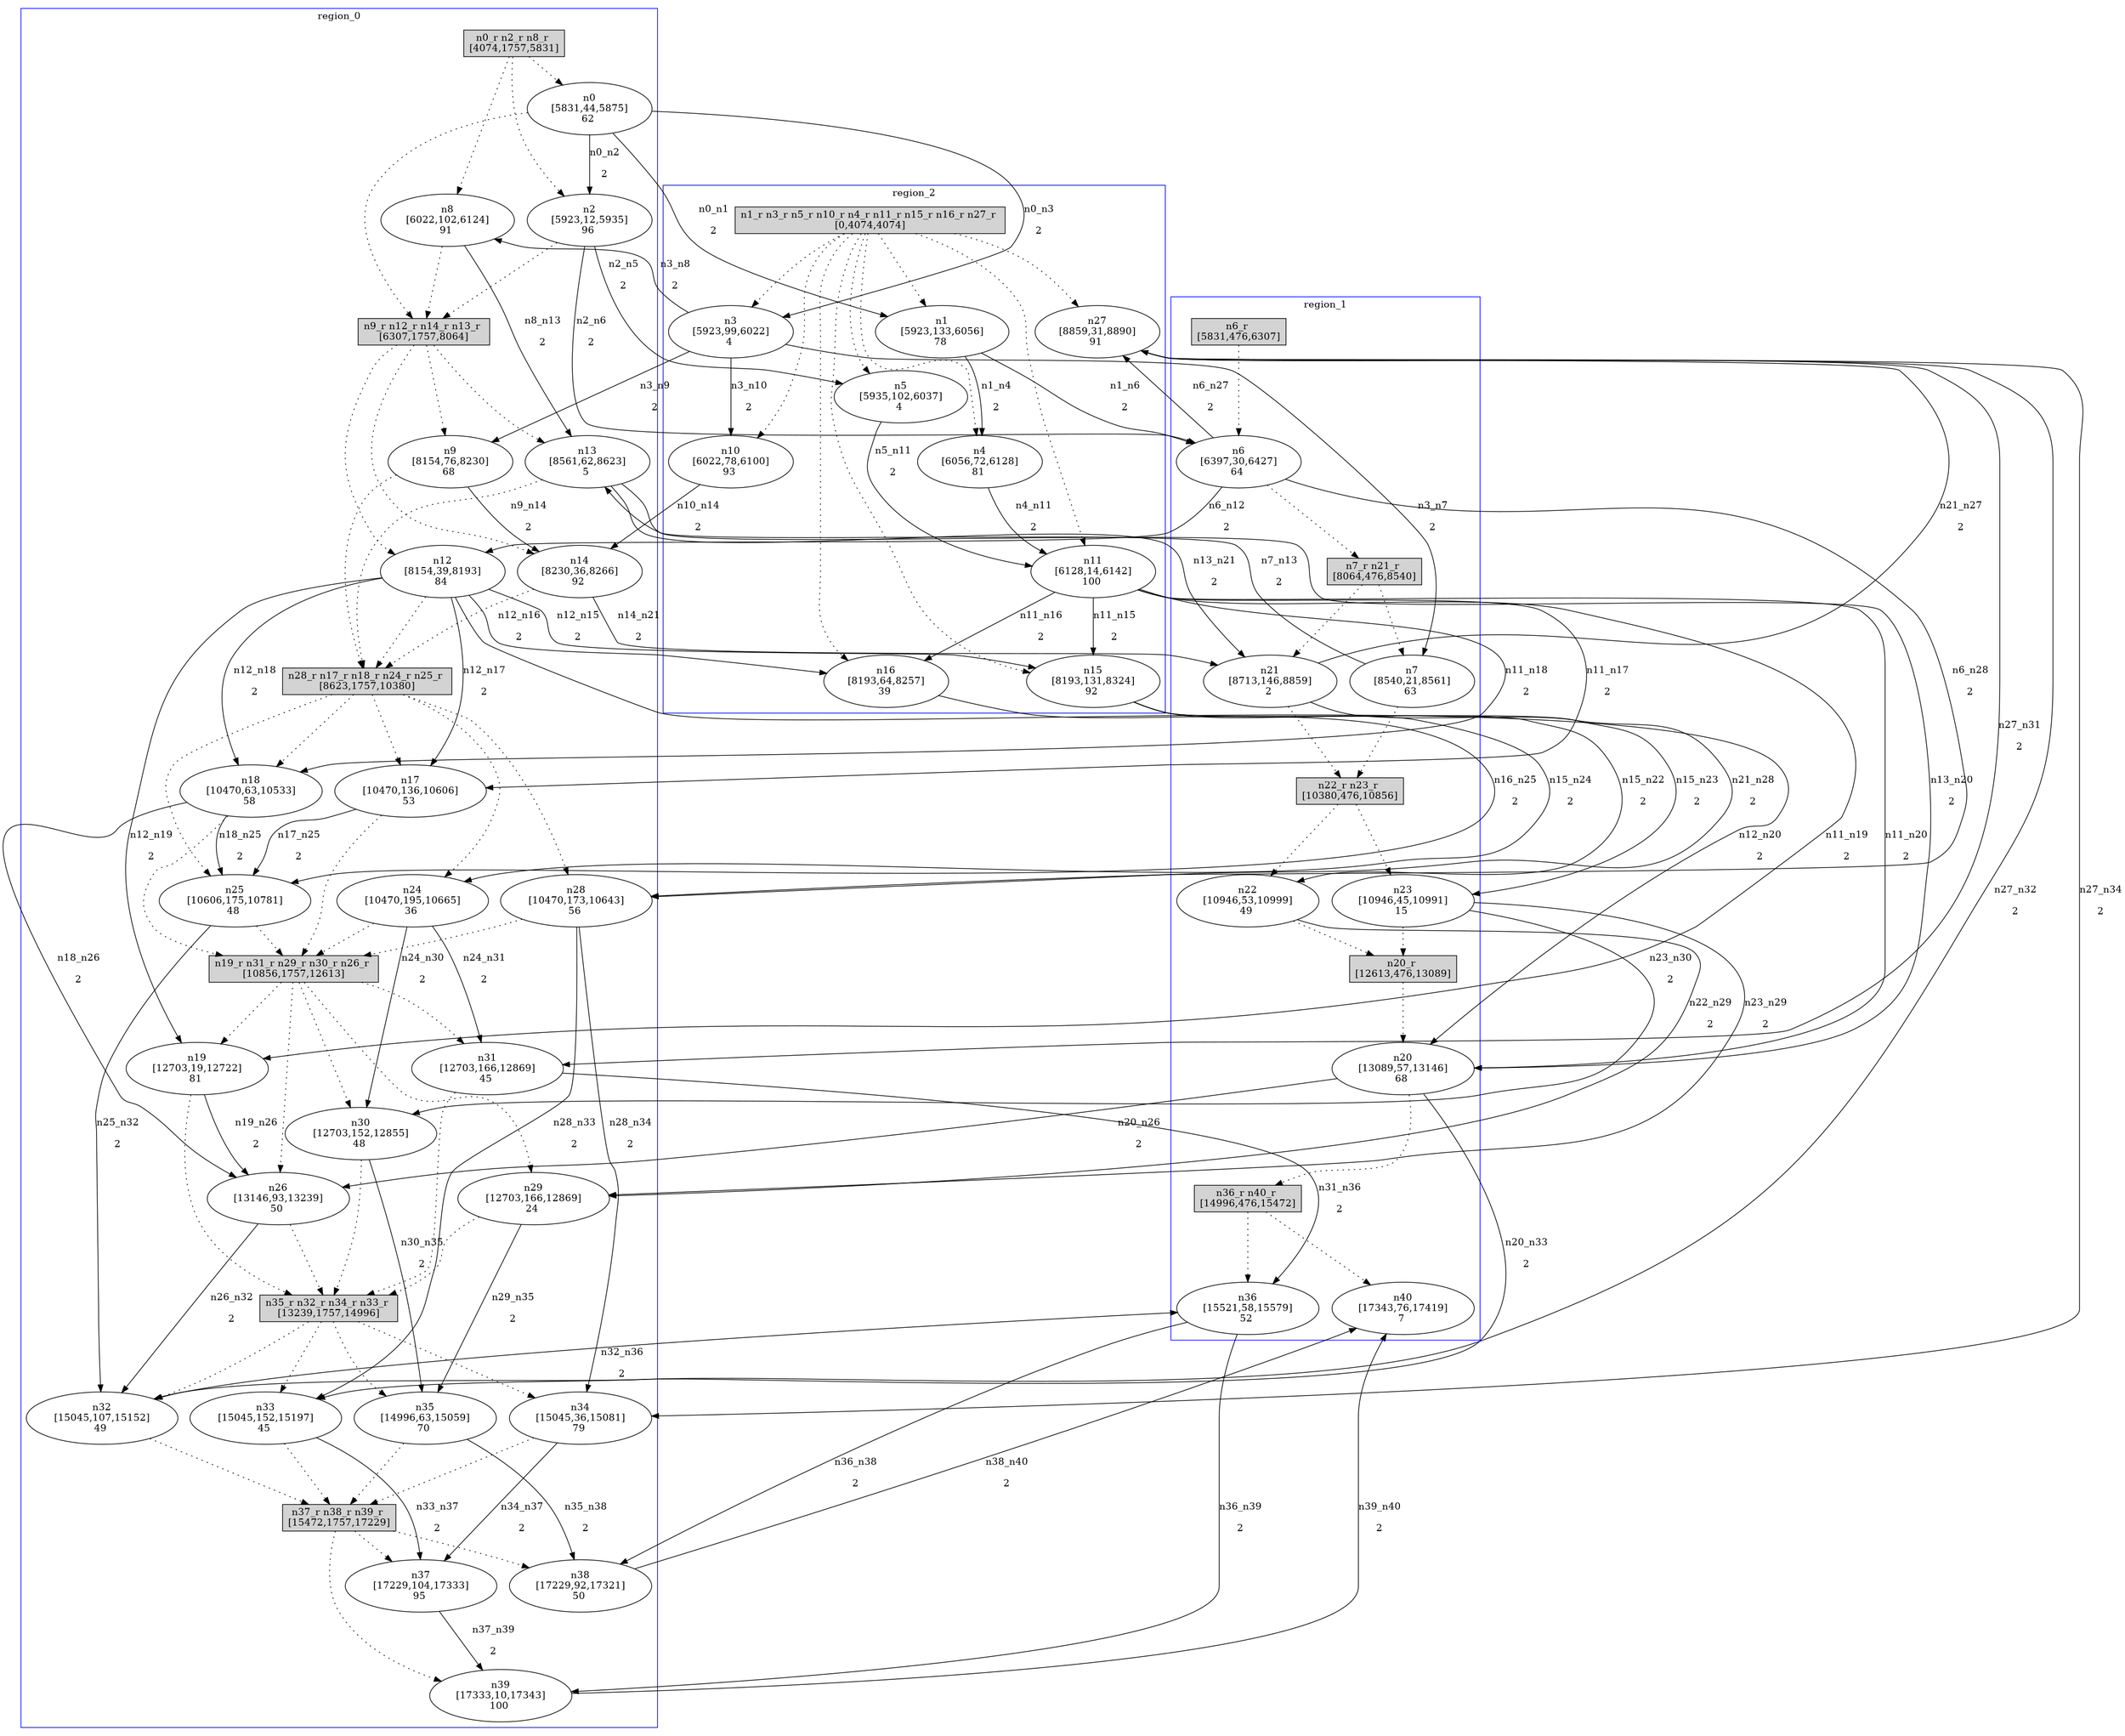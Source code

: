 //3-LSsolveMIPnSolStatus 2.
//4-SL 17419.
//5-LSsolveMIPsolveTime(double) 0.176964.
//6-reconfigurateNum(int) 12.
//7-reconfigurateTime(int) 16996.
digraph test_0 {
	size="28,40";
	subgraph cluster0 {
		stytle=filled;
		color=blue;
		label=region_0;
		reconfNode_0_1 [ shape = box, style = filled, label = "n0_r n2_r n8_r \n[4074,1757,5831]" ];
		n0 [ label="n0\n[5831,44,5875]\n62 " ];
		n2 [ label="n2\n[5923,12,5935]\n96 " ];
		n8 [ label="n8\n[6022,102,6124]\n91 " ];
		reconfNode_0_1 -> n0 [ style = dotted ];
		reconfNode_0_1 -> n2 [ style = dotted ];
		reconfNode_0_1 -> n8 [ style = dotted ];
		n0 -> reconfNode_0_2 [ style = dotted ];
		n2 -> reconfNode_0_2 [ style = dotted ];
		n8 -> reconfNode_0_2 [ style = dotted ];
		reconfNode_0_2 [ shape = box, style = filled, label = "n9_r n12_r n14_r n13_r \n[6307,1757,8064]" ];
		n9 [ label="n9\n[8154,76,8230]\n68 " ];
		n12 [ label="n12\n[8154,39,8193]\n84 " ];
		n14 [ label="n14\n[8230,36,8266]\n92 " ];
		n13 [ label="n13\n[8561,62,8623]\n5 " ];
		reconfNode_0_2 -> n9 [ style = dotted ];
		reconfNode_0_2 -> n12 [ style = dotted ];
		reconfNode_0_2 -> n14 [ style = dotted ];
		reconfNode_0_2 -> n13 [ style = dotted ];
		n9 -> reconfNode_0_3 [ style = dotted ];
		n12 -> reconfNode_0_3 [ style = dotted ];
		n14 -> reconfNode_0_3 [ style = dotted ];
		n13 -> reconfNode_0_3 [ style = dotted ];
		reconfNode_0_3 [ shape = box, style = filled, label = "n28_r n17_r n18_r n24_r n25_r \n[8623,1757,10380]" ];
		n28 [ label="n28\n[10470,173,10643]\n56 " ];
		n17 [ label="n17\n[10470,136,10606]\n53 " ];
		n18 [ label="n18\n[10470,63,10533]\n58 " ];
		n24 [ label="n24\n[10470,195,10665]\n36 " ];
		n25 [ label="n25\n[10606,175,10781]\n48 " ];
		reconfNode_0_3 -> n28 [ style = dotted ];
		reconfNode_0_3 -> n17 [ style = dotted ];
		reconfNode_0_3 -> n18 [ style = dotted ];
		reconfNode_0_3 -> n24 [ style = dotted ];
		reconfNode_0_3 -> n25 [ style = dotted ];
		n28 -> reconfNode_0_4 [ style = dotted ];
		n17 -> reconfNode_0_4 [ style = dotted ];
		n18 -> reconfNode_0_4 [ style = dotted ];
		n24 -> reconfNode_0_4 [ style = dotted ];
		n25 -> reconfNode_0_4 [ style = dotted ];
		reconfNode_0_4 [ shape = box, style = filled, label = "n19_r n31_r n29_r n30_r n26_r \n[10856,1757,12613]" ];
		n19 [ label="n19\n[12703,19,12722]\n81 " ];
		n31 [ label="n31\n[12703,166,12869]\n45 " ];
		n29 [ label="n29\n[12703,166,12869]\n24 " ];
		n30 [ label="n30\n[12703,152,12855]\n48 " ];
		n26 [ label="n26\n[13146,93,13239]\n50 " ];
		reconfNode_0_4 -> n19 [ style = dotted ];
		reconfNode_0_4 -> n31 [ style = dotted ];
		reconfNode_0_4 -> n29 [ style = dotted ];
		reconfNode_0_4 -> n30 [ style = dotted ];
		reconfNode_0_4 -> n26 [ style = dotted ];
		n19 -> reconfNode_0_5 [ style = dotted ];
		n31 -> reconfNode_0_5 [ style = dotted ];
		n29 -> reconfNode_0_5 [ style = dotted ];
		n30 -> reconfNode_0_5 [ style = dotted ];
		n26 -> reconfNode_0_5 [ style = dotted ];
		reconfNode_0_5 [ shape = box, style = filled, label = "n35_r n32_r n34_r n33_r \n[13239,1757,14996]" ];
		n35 [ label="n35\n[14996,63,15059]\n70 " ];
		n32 [ label="n32\n[15045,107,15152]\n49 " ];
		n34 [ label="n34\n[15045,36,15081]\n79 " ];
		n33 [ label="n33\n[15045,152,15197]\n45 " ];
		reconfNode_0_5 -> n35 [ style = dotted ];
		reconfNode_0_5 -> n32 [ style = dotted ];
		reconfNode_0_5 -> n34 [ style = dotted ];
		reconfNode_0_5 -> n33 [ style = dotted ];
		n35 -> reconfNode_0_6 [ style = dotted ];
		n32 -> reconfNode_0_6 [ style = dotted ];
		n34 -> reconfNode_0_6 [ style = dotted ];
		n33 -> reconfNode_0_6 [ style = dotted ];
		reconfNode_0_6 [ shape = box, style = filled, label = "n37_r n38_r n39_r \n[15472,1757,17229]" ];
		n37 [ label="n37\n[17229,104,17333]\n95 " ];
		n38 [ label="n38\n[17229,92,17321]\n50 " ];
		n39 [ label="n39\n[17333,10,17343]\n100 " ];
		reconfNode_0_6 -> n37 [ style = dotted ];
		reconfNode_0_6 -> n38 [ style = dotted ];
		reconfNode_0_6 -> n39 [ style = dotted ];
	}
	subgraph cluster1 {
		stytle=filled;
		color=blue;
		label=region_1;
		reconfNode_1_1 [ shape = box, style = filled, label = "n6_r \n[5831,476,6307]" ];
		n6 [ label="n6\n[6397,30,6427]\n64 " ];
		reconfNode_1_1 -> n6 [ style = dotted ];
		n6 -> reconfNode_1_2 [ style = dotted ];
		reconfNode_1_2 [ shape = box, style = filled, label = "n7_r n21_r \n[8064,476,8540]" ];
		n7 [ label="n7\n[8540,21,8561]\n63 " ];
		n21 [ label="n21\n[8713,146,8859]\n2 " ];
		reconfNode_1_2 -> n7 [ style = dotted ];
		reconfNode_1_2 -> n21 [ style = dotted ];
		n7 -> reconfNode_1_3 [ style = dotted ];
		n21 -> reconfNode_1_3 [ style = dotted ];
		reconfNode_1_3 [ shape = box, style = filled, label = "n22_r n23_r \n[10380,476,10856]" ];
		n22 [ label="n22\n[10946,53,10999]\n49 " ];
		n23 [ label="n23\n[10946,45,10991]\n15 " ];
		reconfNode_1_3 -> n22 [ style = dotted ];
		reconfNode_1_3 -> n23 [ style = dotted ];
		n22 -> reconfNode_1_4 [ style = dotted ];
		n23 -> reconfNode_1_4 [ style = dotted ];
		reconfNode_1_4 [ shape = box, style = filled, label = "n20_r \n[12613,476,13089]" ];
		n20 [ label="n20\n[13089,57,13146]\n68 " ];
		reconfNode_1_4 -> n20 [ style = dotted ];
		n20 -> reconfNode_1_5 [ style = dotted ];
		reconfNode_1_5 [ shape = box, style = filled, label = "n36_r n40_r \n[14996,476,15472]" ];
		n36 [ label="n36\n[15521,58,15579]\n52 " ];
		n40 [ label="n40\n[17343,76,17419]\n7 " ];
		reconfNode_1_5 -> n36 [ style = dotted ];
		reconfNode_1_5 -> n40 [ style = dotted ];
	}
	subgraph cluster2 {
		stytle=filled;
		color=blue;
		label=region_2;
		reconfNode_2_1 [ shape = box, style = filled, label = "n1_r n3_r n5_r n10_r n4_r n11_r n15_r n16_r n27_r \n[0,4074,4074]" ];
		n1 [ label="n1\n[5923,133,6056]\n78 " ];
		n3 [ label="n3\n[5923,99,6022]\n4 " ];
		n5 [ label="n5\n[5935,102,6037]\n4 " ];
		n10 [ label="n10\n[6022,78,6100]\n93 " ];
		n4 [ label="n4\n[6056,72,6128]\n81 " ];
		n11 [ label="n11\n[6128,14,6142]\n100 " ];
		n15 [ label="n15\n[8193,131,8324]\n92 " ];
		n16 [ label="n16\n[8193,64,8257]\n39 " ];
		n27 [ label="n27\n[8859,31,8890]\n91 " ];
		reconfNode_2_1 -> n1 [ style = dotted ];
		reconfNode_2_1 -> n3 [ style = dotted ];
		reconfNode_2_1 -> n5 [ style = dotted ];
		reconfNode_2_1 -> n10 [ style = dotted ];
		reconfNode_2_1 -> n4 [ style = dotted ];
		reconfNode_2_1 -> n11 [ style = dotted ];
		reconfNode_2_1 -> n15 [ style = dotted ];
		reconfNode_2_1 -> n16 [ style = dotted ];
		reconfNode_2_1 -> n27 [ style = dotted ];
	}
	n0 -> n1 [ label="n0_n1\n2" ];
	n0 -> n2 [ label="n0_n2\n2" ];
	n0 -> n3 [ label="n0_n3\n2" ];
	n1 -> n4 [ label="n1_n4\n2" ];
	n1 -> n6 [ label="n1_n6\n2" ];
	n2 -> n5 [ label="n2_n5\n2" ];
	n2 -> n6 [ label="n2_n6\n2" ];
	n3 -> n7 [ label="n3_n7\n2" ];
	n3 -> n8 [ label="n3_n8\n2" ];
	n3 -> n9 [ label="n3_n9\n2" ];
	n3 -> n10 [ label="n3_n10\n2" ];
	n4 -> n11 [ label="n4_n11\n2" ];
	n6 -> n12 [ label="n6_n12\n2" ];
	n6 -> n27 [ label="n6_n27\n2" ];
	n6 -> n28 [ label="n6_n28\n2" ];
	n5 -> n11 [ label="n5_n11\n2" ];
	n7 -> n13 [ label="n7_n13\n2" ];
	n8 -> n13 [ label="n8_n13\n2" ];
	n9 -> n14 [ label="n9_n14\n2" ];
	n10 -> n14 [ label="n10_n14\n2" ];
	n11 -> n15 [ label="n11_n15\n2" ];
	n11 -> n16 [ label="n11_n16\n2" ];
	n11 -> n17 [ label="n11_n17\n2" ];
	n11 -> n18 [ label="n11_n18\n2" ];
	n11 -> n19 [ label="n11_n19\n2" ];
	n11 -> n20 [ label="n11_n20\n2" ];
	n12 -> n15 [ label="n12_n15\n2" ];
	n12 -> n16 [ label="n12_n16\n2" ];
	n12 -> n17 [ label="n12_n17\n2" ];
	n12 -> n18 [ label="n12_n18\n2" ];
	n12 -> n19 [ label="n12_n19\n2" ];
	n12 -> n20 [ label="n12_n20\n2" ];
	n27 -> n31 [ label="n27_n31\n2" ];
	n27 -> n32 [ label="n27_n32\n2" ];
	n27 -> n34 [ label="n27_n34\n2" ];
	n28 -> n33 [ label="n28_n33\n2" ];
	n28 -> n34 [ label="n28_n34\n2" ];
	n13 -> n20 [ label="n13_n20\n2" ];
	n13 -> n21 [ label="n13_n21\n2" ];
	n14 -> n21 [ label="n14_n21\n2" ];
	n15 -> n22 [ label="n15_n22\n2" ];
	n15 -> n23 [ label="n15_n23\n2" ];
	n15 -> n24 [ label="n15_n24\n2" ];
	n16 -> n25 [ label="n16_n25\n2" ];
	n17 -> n25 [ label="n17_n25\n2" ];
	n18 -> n25 [ label="n18_n25\n2" ];
	n18 -> n26 [ label="n18_n26\n2" ];
	n19 -> n26 [ label="n19_n26\n2" ];
	n20 -> n26 [ label="n20_n26\n2" ];
	n20 -> n33 [ label="n20_n33\n2" ];
	n21 -> n27 [ label="n21_n27\n2" ];
	n21 -> n28 [ label="n21_n28\n2" ];
	n22 -> n29 [ label="n22_n29\n2" ];
	n23 -> n29 [ label="n23_n29\n2" ];
	n23 -> n30 [ label="n23_n30\n2" ];
	n24 -> n30 [ label="n24_n30\n2" ];
	n24 -> n31 [ label="n24_n31\n2" ];
	n25 -> n32 [ label="n25_n32\n2" ];
	n26 -> n32 [ label="n26_n32\n2" ];
	n33 -> n37 [ label="n33_n37\n2" ];
	n29 -> n35 [ label="n29_n35\n2" ];
	n30 -> n35 [ label="n30_n35\n2" ];
	n31 -> n36 [ label="n31_n36\n2" ];
	n32 -> n36 [ label="n32_n36\n2" ];
	n34 -> n37 [ label="n34_n37\n2" ];
	n35 -> n38 [ label="n35_n38\n2" ];
	n36 -> n38 [ label="n36_n38\n2" ];
	n36 -> n39 [ label="n36_n39\n2" ];
	n37 -> n39 [ label="n37_n39\n2" ];
	n38 -> n40 [ label="n38_n40\n2" ];
	n39 -> n40 [ label="n39_n40\n2" ];
}

